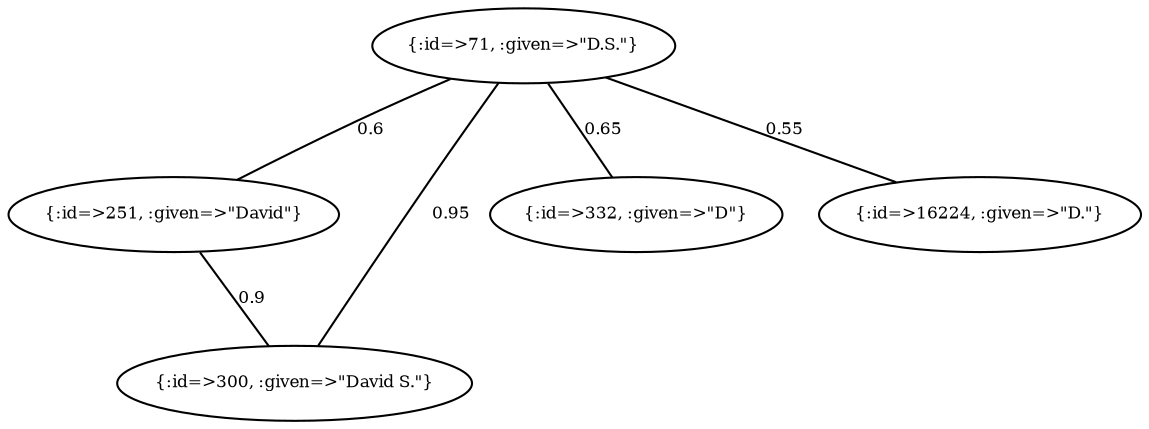 graph Collector__WeightedGraph {
    "{:id=>71, :given=>\"D.S.\"}" [
        fontsize = 8,
        label = "{:id=>71, :given=>\"D.S.\"}"
    ]

    "{:id=>251, :given=>\"David\"}" [
        fontsize = 8,
        label = "{:id=>251, :given=>\"David\"}"
    ]

    "{:id=>300, :given=>\"David S.\"}" [
        fontsize = 8,
        label = "{:id=>300, :given=>\"David S.\"}"
    ]

    "{:id=>332, :given=>\"D\"}" [
        fontsize = 8,
        label = "{:id=>332, :given=>\"D\"}"
    ]

    "{:id=>16224, :given=>\"D.\"}" [
        fontsize = 8,
        label = "{:id=>16224, :given=>\"D.\"}"
    ]

    "{:id=>71, :given=>\"D.S.\"}" -- "{:id=>251, :given=>\"David\"}" [
        fontsize = 8,
        label = 0.6
    ]

    "{:id=>71, :given=>\"D.S.\"}" -- "{:id=>300, :given=>\"David S.\"}" [
        fontsize = 8,
        label = 0.95
    ]

    "{:id=>71, :given=>\"D.S.\"}" -- "{:id=>332, :given=>\"D\"}" [
        fontsize = 8,
        label = 0.65
    ]

    "{:id=>71, :given=>\"D.S.\"}" -- "{:id=>16224, :given=>\"D.\"}" [
        fontsize = 8,
        label = 0.55
    ]

    "{:id=>251, :given=>\"David\"}" -- "{:id=>300, :given=>\"David S.\"}" [
        fontsize = 8,
        label = 0.9
    ]
}
